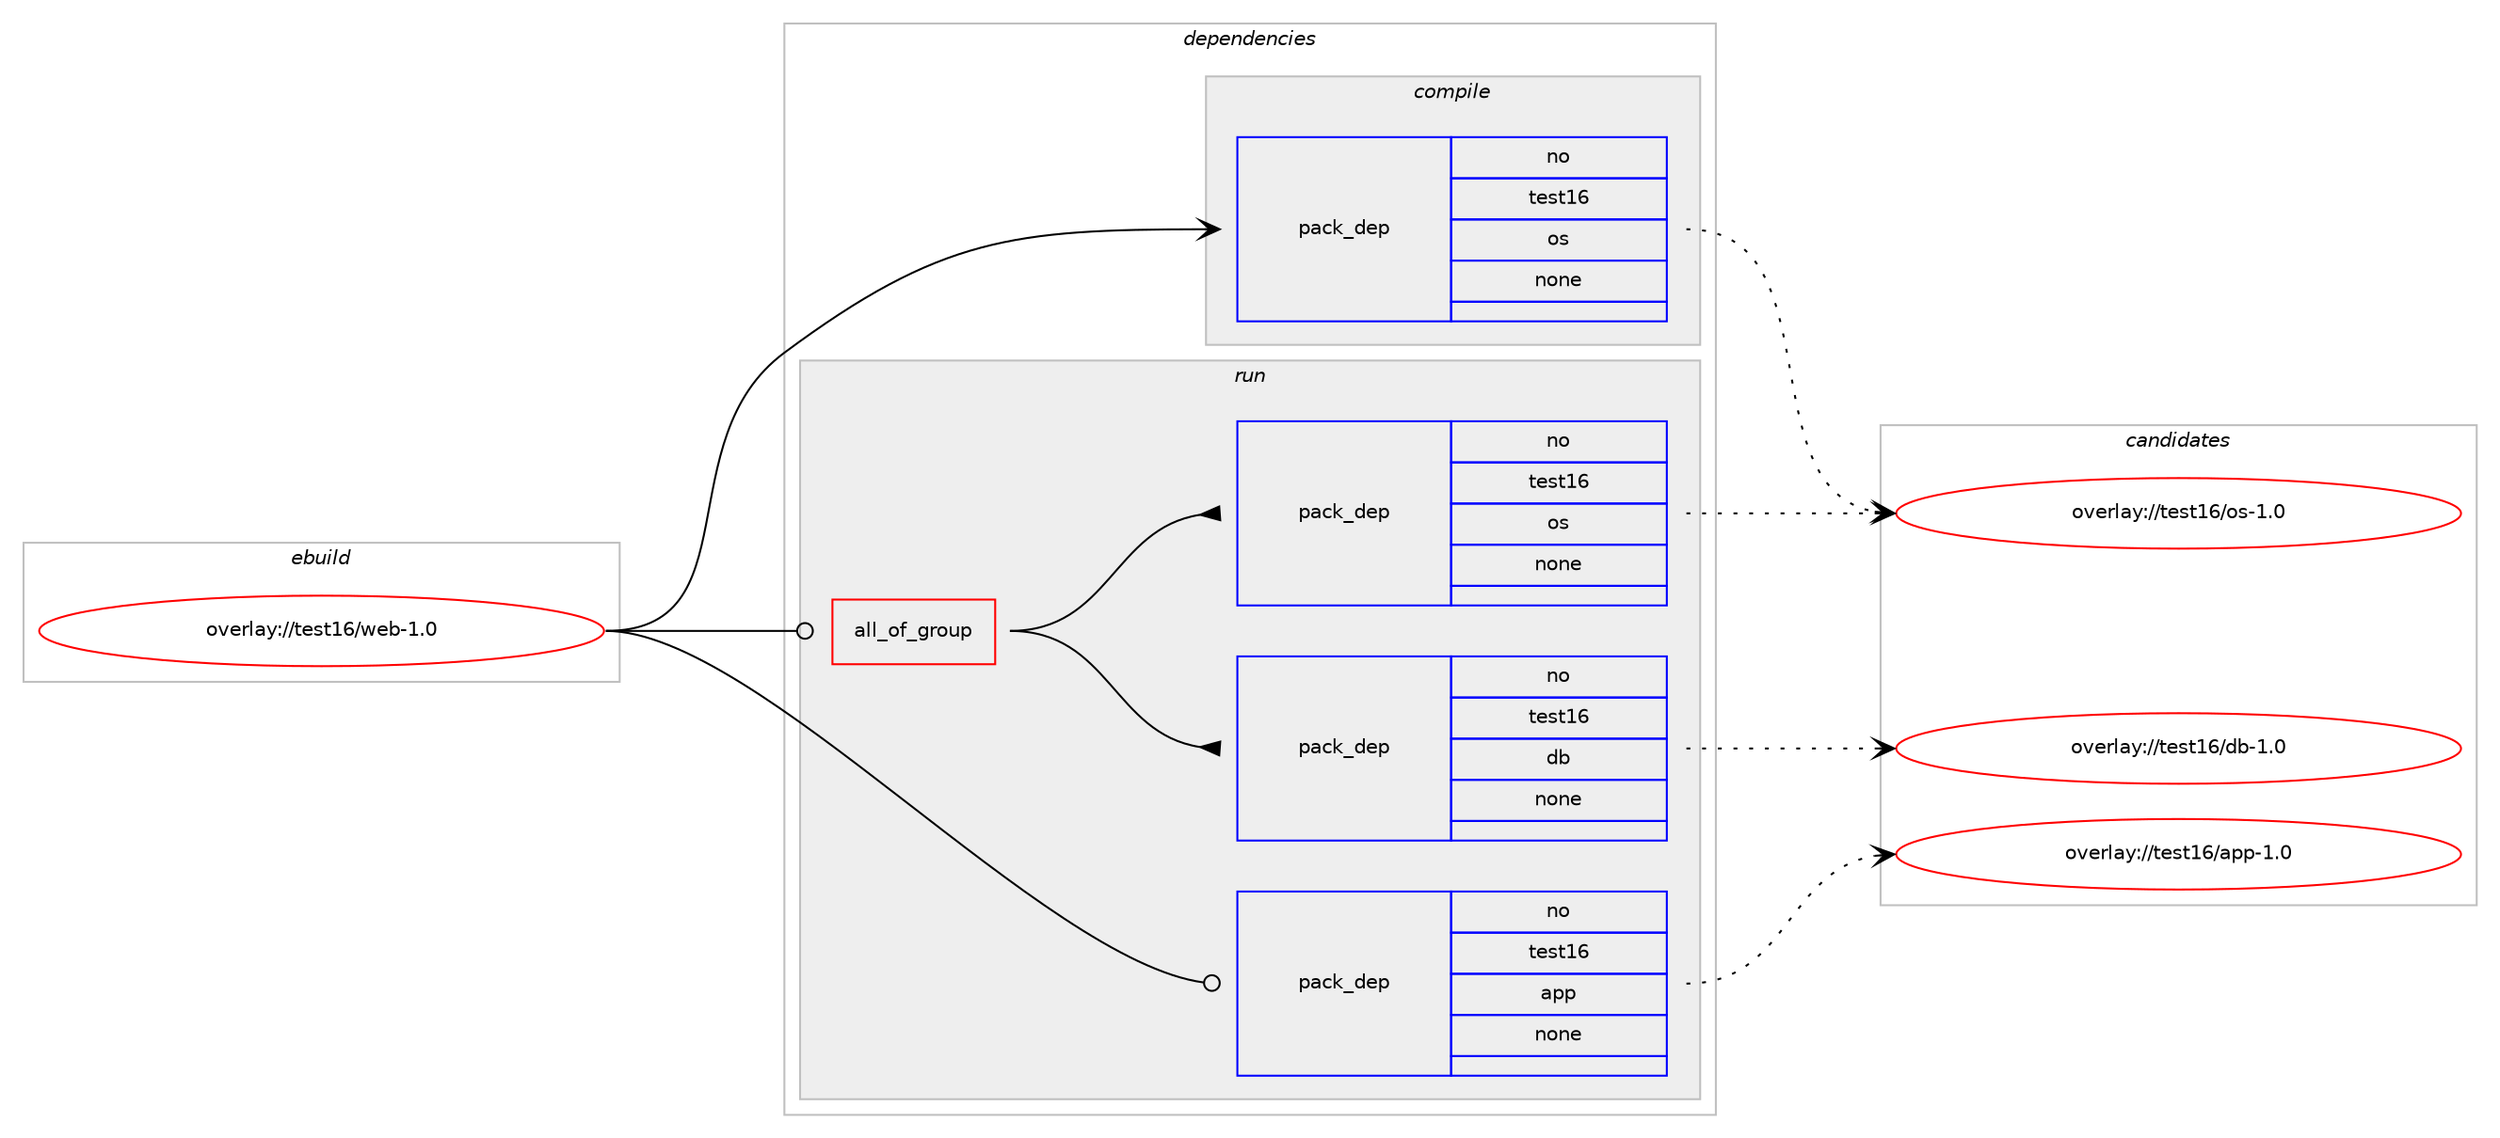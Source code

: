 digraph prolog {

# *************
# Graph options
# *************

newrank=true;
concentrate=true;
compound=true;
graph [rankdir=LR,fontname=Helvetica,fontsize=10,ranksep=1.5];#, ranksep=2.5, nodesep=0.2];
edge  [arrowhead=vee];
node  [fontname=Helvetica,fontsize=10];

# **********
# The ebuild
# **********

subgraph cluster_leftcol {
color=gray;
rank=same;
label=<<i>ebuild</i>>;
id [label="overlay://test16/web-1.0", color=red, width=4, href="../test16/web-1.0.svg"];
}

# ****************
# The dependencies
# ****************

subgraph cluster_midcol {
color=gray;
label=<<i>dependencies</i>>;
subgraph cluster_compile {
fillcolor="#eeeeee";
style=filled;
label=<<i>compile</i>>;
subgraph pack198 {
dependency216 [label=<<TABLE BORDER="0" CELLBORDER="1" CELLSPACING="0" CELLPADDING="4" WIDTH="220"><TR><TD ROWSPAN="6" CELLPADDING="30">pack_dep</TD></TR><TR><TD WIDTH="110">no</TD></TR><TR><TD>test16</TD></TR><TR><TD>os</TD></TR><TR><TD>none</TD></TR><TR><TD></TD></TR></TABLE>>, shape=none, color=blue];
}
id:e -> dependency216:w [weight=20,style="solid",arrowhead="vee"];
}
subgraph cluster_compileandrun {
fillcolor="#eeeeee";
style=filled;
label=<<i>compile and run</i>>;
}
subgraph cluster_run {
fillcolor="#eeeeee";
style=filled;
label=<<i>run</i>>;
subgraph all1 {
dependency217 [label=<<TABLE BORDER="0" CELLBORDER="1" CELLSPACING="0" CELLPADDING="4"><TR><TD CELLPADDING="10">all_of_group</TD></TR></TABLE>>, shape=none, color=red];subgraph pack199 {
dependency218 [label=<<TABLE BORDER="0" CELLBORDER="1" CELLSPACING="0" CELLPADDING="4" WIDTH="220"><TR><TD ROWSPAN="6" CELLPADDING="30">pack_dep</TD></TR><TR><TD WIDTH="110">no</TD></TR><TR><TD>test16</TD></TR><TR><TD>db</TD></TR><TR><TD>none</TD></TR><TR><TD></TD></TR></TABLE>>, shape=none, color=blue];
}
dependency217:e -> dependency218:w [weight=20,style="solid",arrowhead="inv"];
subgraph pack200 {
dependency219 [label=<<TABLE BORDER="0" CELLBORDER="1" CELLSPACING="0" CELLPADDING="4" WIDTH="220"><TR><TD ROWSPAN="6" CELLPADDING="30">pack_dep</TD></TR><TR><TD WIDTH="110">no</TD></TR><TR><TD>test16</TD></TR><TR><TD>os</TD></TR><TR><TD>none</TD></TR><TR><TD></TD></TR></TABLE>>, shape=none, color=blue];
}
dependency217:e -> dependency219:w [weight=20,style="solid",arrowhead="inv"];
}
id:e -> dependency217:w [weight=20,style="solid",arrowhead="odot"];
subgraph pack201 {
dependency220 [label=<<TABLE BORDER="0" CELLBORDER="1" CELLSPACING="0" CELLPADDING="4" WIDTH="220"><TR><TD ROWSPAN="6" CELLPADDING="30">pack_dep</TD></TR><TR><TD WIDTH="110">no</TD></TR><TR><TD>test16</TD></TR><TR><TD>app</TD></TR><TR><TD>none</TD></TR><TR><TD></TD></TR></TABLE>>, shape=none, color=blue];
}
id:e -> dependency220:w [weight=20,style="solid",arrowhead="odot"];
}
}

# **************
# The candidates
# **************

subgraph cluster_choices {
rank=same;
color=gray;
label=<<i>candidates</i>>;

subgraph choice198 {
color=black;
nodesep=1;
choiceoverlay11610111511649544711111545494648 [label="overlay://test16/os-1.0", color=red, width=4,href="../test16/os-1.0.svg"];
dependency216:e -> choiceoverlay11610111511649544711111545494648:w [style=dotted,weight="100"];
}
subgraph choice199 {
color=black;
nodesep=1;
choiceoverlay1161011151164954471009845494648 [label="overlay://test16/db-1.0", color=red, width=4,href="../test16/db-1.0.svg"];
dependency218:e -> choiceoverlay1161011151164954471009845494648:w [style=dotted,weight="100"];
}
subgraph choice200 {
color=black;
nodesep=1;
choiceoverlay11610111511649544711111545494648 [label="overlay://test16/os-1.0", color=red, width=4,href="../test16/os-1.0.svg"];
dependency219:e -> choiceoverlay11610111511649544711111545494648:w [style=dotted,weight="100"];
}
subgraph choice201 {
color=black;
nodesep=1;
choiceoverlay1161011151164954479711211245494648 [label="overlay://test16/app-1.0", color=red, width=4,href="../test16/app-1.0.svg"];
dependency220:e -> choiceoverlay1161011151164954479711211245494648:w [style=dotted,weight="100"];
}
}

}
